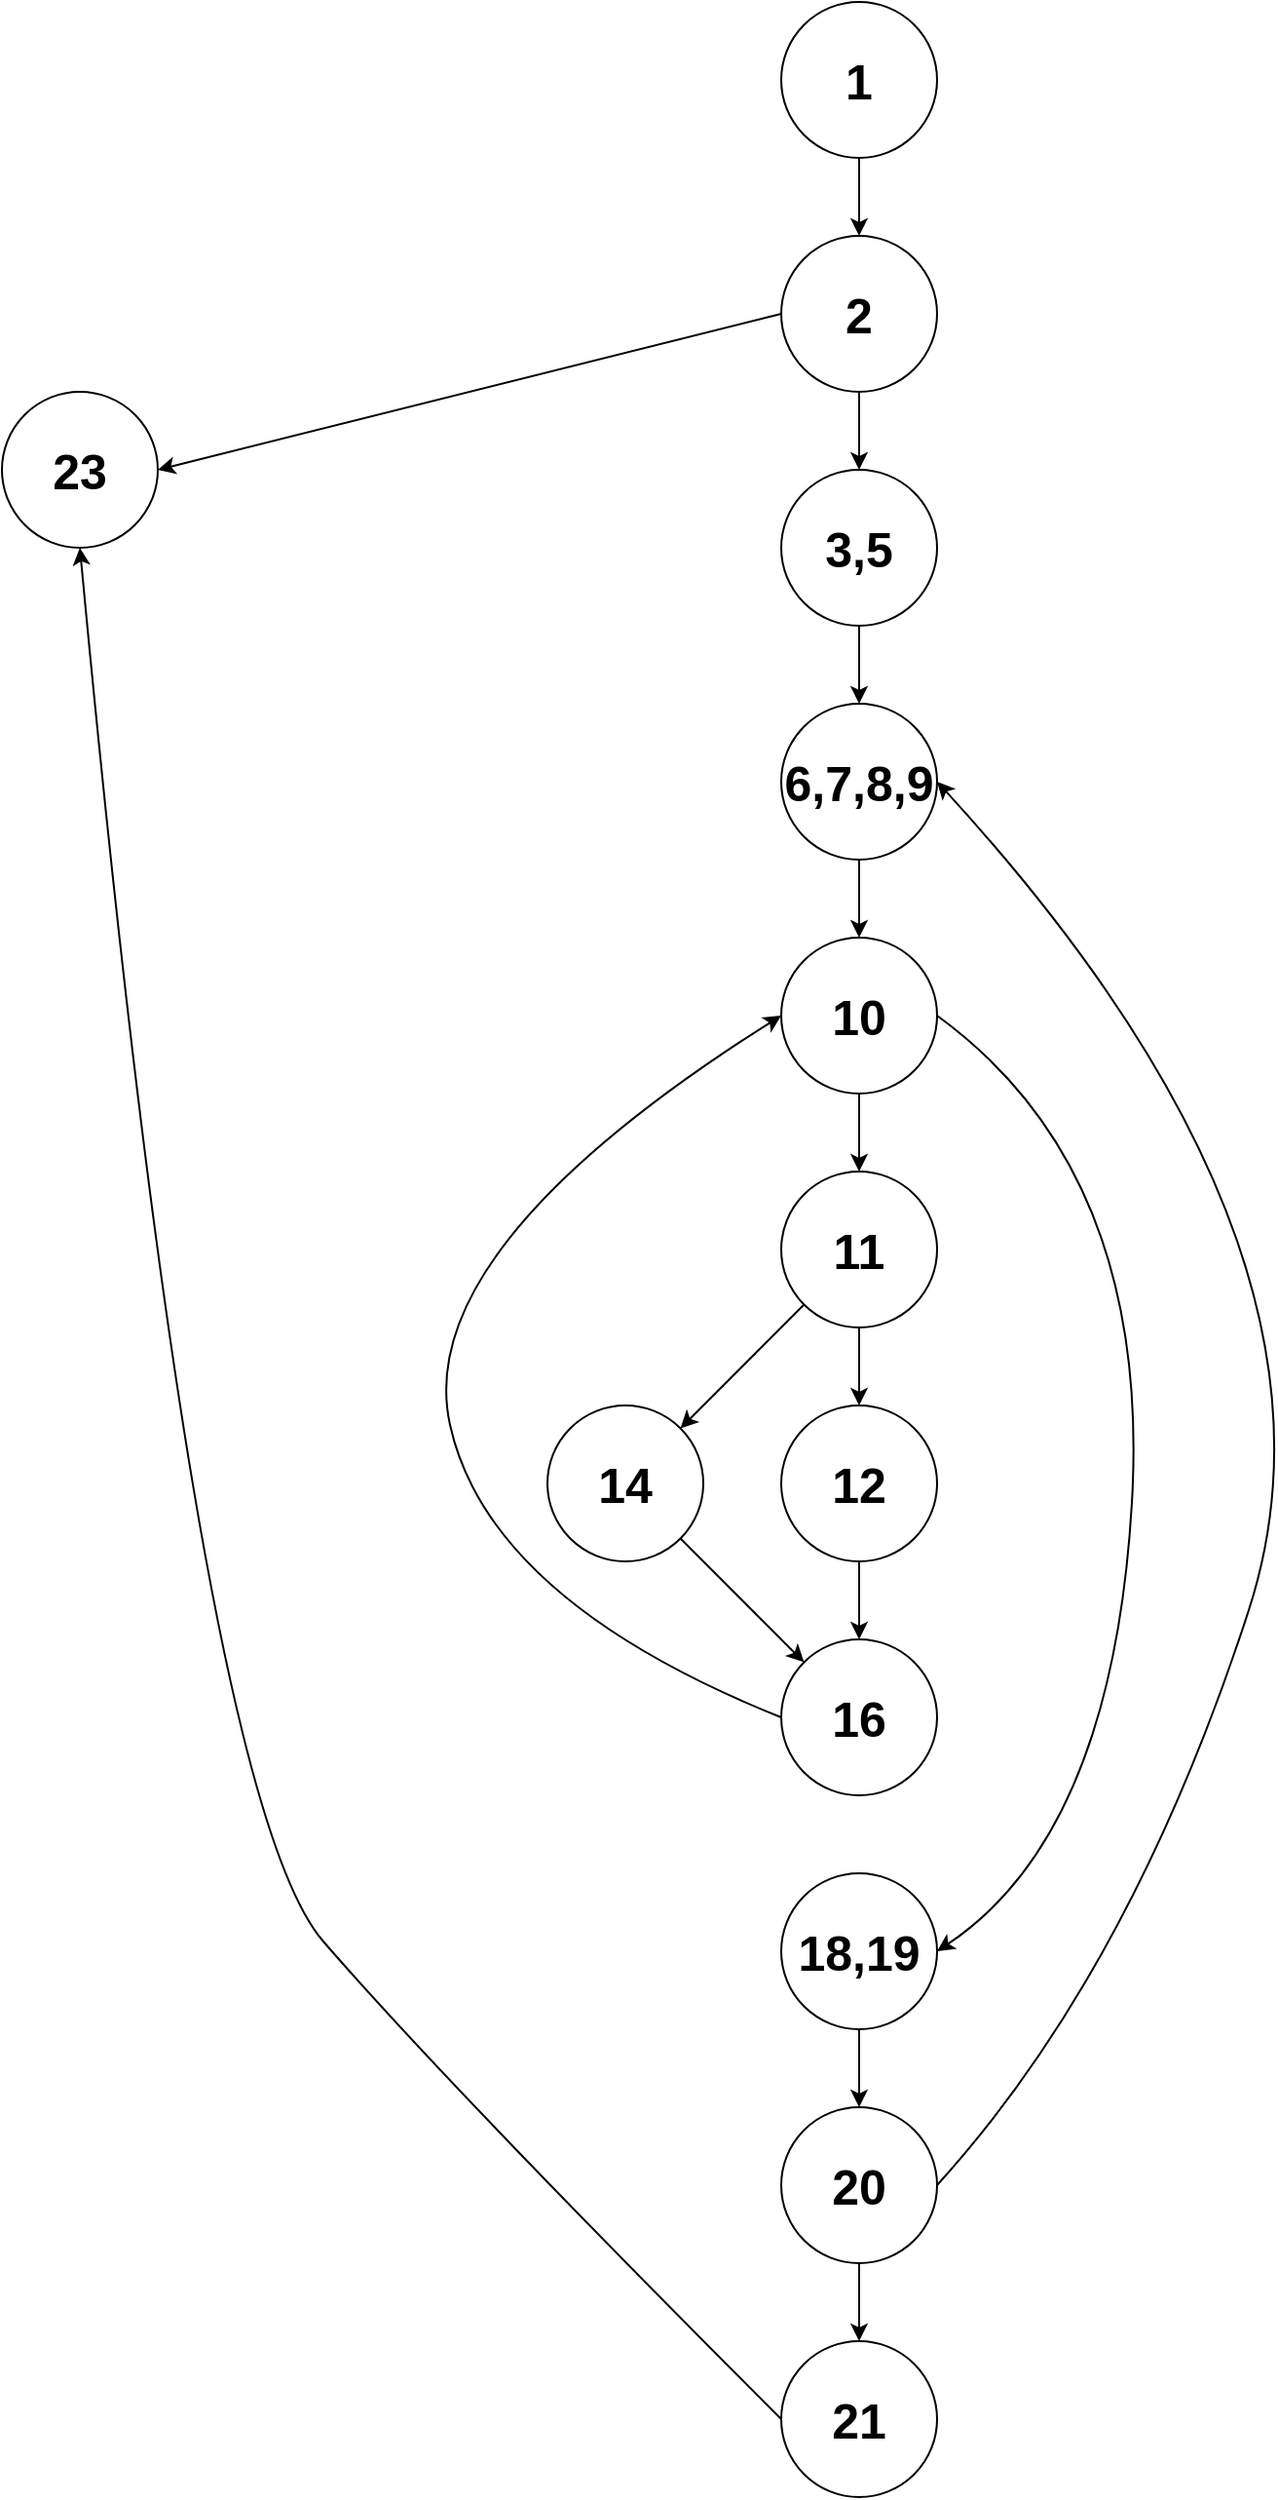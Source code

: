 <mxfile version="15.8.3" type="device"><diagram id="E6broIkE6XTW52jTLEe0" name="Page-1"><mxGraphModel dx="1422" dy="737" grid="1" gridSize="10" guides="1" tooltips="1" connect="1" arrows="1" fold="1" page="1" pageScale="1" pageWidth="827" pageHeight="1169" math="0" shadow="0"><root><mxCell id="0"/><mxCell id="1" parent="0"/><mxCell id="zAtK9j4gzouM3rvtviAr-1" value="1" style="ellipse;whiteSpace=wrap;html=1;aspect=fixed;fontSize=25;fontStyle=1" parent="1" vertex="1"><mxGeometry x="440" y="40" width="80" height="80" as="geometry"/></mxCell><mxCell id="zAtK9j4gzouM3rvtviAr-2" value="2" style="ellipse;whiteSpace=wrap;html=1;aspect=fixed;fontSize=25;fontStyle=1" parent="1" vertex="1"><mxGeometry x="440" y="160" width="80" height="80" as="geometry"/></mxCell><mxCell id="zAtK9j4gzouM3rvtviAr-3" value="3,5" style="ellipse;whiteSpace=wrap;html=1;aspect=fixed;fontSize=25;fontStyle=1" parent="1" vertex="1"><mxGeometry x="440" y="280" width="80" height="80" as="geometry"/></mxCell><mxCell id="zAtK9j4gzouM3rvtviAr-4" value="23" style="ellipse;whiteSpace=wrap;html=1;aspect=fixed;fontSize=25;fontStyle=1" parent="1" vertex="1"><mxGeometry x="40" y="240" width="80" height="80" as="geometry"/></mxCell><mxCell id="zAtK9j4gzouM3rvtviAr-5" value="6,7,8,9" style="ellipse;whiteSpace=wrap;html=1;aspect=fixed;fontSize=25;fontStyle=1" parent="1" vertex="1"><mxGeometry x="440" y="400" width="80" height="80" as="geometry"/></mxCell><mxCell id="zAtK9j4gzouM3rvtviAr-6" value="10" style="ellipse;whiteSpace=wrap;html=1;aspect=fixed;fontSize=25;fontStyle=1" parent="1" vertex="1"><mxGeometry x="440" y="520" width="80" height="80" as="geometry"/></mxCell><mxCell id="zAtK9j4gzouM3rvtviAr-7" value="11" style="ellipse;whiteSpace=wrap;html=1;aspect=fixed;fontSize=25;fontStyle=1" parent="1" vertex="1"><mxGeometry x="440" y="640" width="80" height="80" as="geometry"/></mxCell><mxCell id="zAtK9j4gzouM3rvtviAr-8" value="14" style="ellipse;whiteSpace=wrap;html=1;aspect=fixed;fontSize=25;fontStyle=1" parent="1" vertex="1"><mxGeometry x="320" y="760" width="80" height="80" as="geometry"/></mxCell><mxCell id="zAtK9j4gzouM3rvtviAr-9" value="12" style="ellipse;whiteSpace=wrap;html=1;aspect=fixed;fontSize=25;fontStyle=1" parent="1" vertex="1"><mxGeometry x="440" y="760" width="80" height="80" as="geometry"/></mxCell><mxCell id="zAtK9j4gzouM3rvtviAr-10" value="16" style="ellipse;whiteSpace=wrap;html=1;aspect=fixed;fontSize=25;fontStyle=1" parent="1" vertex="1"><mxGeometry x="440" y="880" width="80" height="80" as="geometry"/></mxCell><mxCell id="zAtK9j4gzouM3rvtviAr-11" value="18,19" style="ellipse;whiteSpace=wrap;html=1;aspect=fixed;fontSize=25;fontStyle=1" parent="1" vertex="1"><mxGeometry x="440" y="1000" width="80" height="80" as="geometry"/></mxCell><mxCell id="zAtK9j4gzouM3rvtviAr-12" value="20" style="ellipse;whiteSpace=wrap;html=1;aspect=fixed;fontSize=25;fontStyle=1" parent="1" vertex="1"><mxGeometry x="440" y="1120" width="80" height="80" as="geometry"/></mxCell><mxCell id="zAtK9j4gzouM3rvtviAr-13" value="21" style="ellipse;whiteSpace=wrap;html=1;aspect=fixed;fontSize=25;fontStyle=1" parent="1" vertex="1"><mxGeometry x="440" y="1240" width="80" height="80" as="geometry"/></mxCell><mxCell id="zAtK9j4gzouM3rvtviAr-16" value="" style="endArrow=classic;html=1;rounded=0;fontSize=25;entryX=0.5;entryY=0;entryDx=0;entryDy=0;exitX=0.5;exitY=1;exitDx=0;exitDy=0;" parent="1" source="zAtK9j4gzouM3rvtviAr-1" target="zAtK9j4gzouM3rvtviAr-2" edge="1"><mxGeometry width="50" height="50" relative="1" as="geometry"><mxPoint x="450" y="170" as="sourcePoint"/><mxPoint x="500" y="120" as="targetPoint"/></mxGeometry></mxCell><mxCell id="zAtK9j4gzouM3rvtviAr-17" value="" style="endArrow=classic;html=1;rounded=0;fontSize=25;entryX=0.5;entryY=0;entryDx=0;entryDy=0;exitX=0.5;exitY=1;exitDx=0;exitDy=0;" parent="1" source="zAtK9j4gzouM3rvtviAr-2" target="zAtK9j4gzouM3rvtviAr-3" edge="1"><mxGeometry width="50" height="50" relative="1" as="geometry"><mxPoint x="460" y="290" as="sourcePoint"/><mxPoint x="510" y="240" as="targetPoint"/></mxGeometry></mxCell><mxCell id="zAtK9j4gzouM3rvtviAr-18" value="" style="endArrow=classic;html=1;rounded=0;fontSize=25;entryX=0.5;entryY=0;entryDx=0;entryDy=0;exitX=0.5;exitY=1;exitDx=0;exitDy=0;" parent="1" source="zAtK9j4gzouM3rvtviAr-3" target="zAtK9j4gzouM3rvtviAr-5" edge="1"><mxGeometry width="50" height="50" relative="1" as="geometry"><mxPoint x="460" y="410" as="sourcePoint"/><mxPoint x="510" y="360" as="targetPoint"/></mxGeometry></mxCell><mxCell id="zAtK9j4gzouM3rvtviAr-19" value="" style="endArrow=classic;html=1;rounded=0;fontSize=25;entryX=0.5;entryY=0;entryDx=0;entryDy=0;exitX=0.5;exitY=1;exitDx=0;exitDy=0;" parent="1" source="zAtK9j4gzouM3rvtviAr-5" target="zAtK9j4gzouM3rvtviAr-6" edge="1"><mxGeometry width="50" height="50" relative="1" as="geometry"><mxPoint x="460" y="530" as="sourcePoint"/><mxPoint x="510" y="480" as="targetPoint"/></mxGeometry></mxCell><mxCell id="zAtK9j4gzouM3rvtviAr-20" value="" style="endArrow=classic;html=1;rounded=0;fontSize=25;entryX=0.5;entryY=0;entryDx=0;entryDy=0;exitX=0.5;exitY=1;exitDx=0;exitDy=0;" parent="1" source="zAtK9j4gzouM3rvtviAr-6" target="zAtK9j4gzouM3rvtviAr-7" edge="1"><mxGeometry width="50" height="50" relative="1" as="geometry"><mxPoint x="450" y="650" as="sourcePoint"/><mxPoint x="500" y="600" as="targetPoint"/></mxGeometry></mxCell><mxCell id="zAtK9j4gzouM3rvtviAr-21" value="" style="endArrow=classic;html=1;rounded=0;fontSize=25;entryX=0.5;entryY=0;entryDx=0;entryDy=0;exitX=0.5;exitY=1;exitDx=0;exitDy=0;" parent="1" source="zAtK9j4gzouM3rvtviAr-7" target="zAtK9j4gzouM3rvtviAr-9" edge="1"><mxGeometry width="50" height="50" relative="1" as="geometry"><mxPoint x="450" y="770" as="sourcePoint"/><mxPoint x="500" y="720" as="targetPoint"/></mxGeometry></mxCell><mxCell id="zAtK9j4gzouM3rvtviAr-22" value="" style="endArrow=classic;html=1;rounded=0;fontSize=25;entryX=0.5;entryY=0;entryDx=0;entryDy=0;exitX=0.5;exitY=1;exitDx=0;exitDy=0;" parent="1" source="zAtK9j4gzouM3rvtviAr-9" target="zAtK9j4gzouM3rvtviAr-10" edge="1"><mxGeometry width="50" height="50" relative="1" as="geometry"><mxPoint x="450" y="890" as="sourcePoint"/><mxPoint x="500" y="840" as="targetPoint"/></mxGeometry></mxCell><mxCell id="zAtK9j4gzouM3rvtviAr-24" value="" style="endArrow=classic;html=1;rounded=0;fontSize=25;entryX=0.5;entryY=0;entryDx=0;entryDy=0;exitX=0.5;exitY=1;exitDx=0;exitDy=0;" parent="1" source="zAtK9j4gzouM3rvtviAr-11" target="zAtK9j4gzouM3rvtviAr-12" edge="1"><mxGeometry width="50" height="50" relative="1" as="geometry"><mxPoint x="450" y="1130" as="sourcePoint"/><mxPoint x="500" y="1080" as="targetPoint"/></mxGeometry></mxCell><mxCell id="zAtK9j4gzouM3rvtviAr-25" value="" style="endArrow=classic;html=1;rounded=0;fontSize=25;entryX=0.5;entryY=0;entryDx=0;entryDy=0;exitX=0.5;exitY=1;exitDx=0;exitDy=0;" parent="1" source="zAtK9j4gzouM3rvtviAr-12" target="zAtK9j4gzouM3rvtviAr-13" edge="1"><mxGeometry width="50" height="50" relative="1" as="geometry"><mxPoint x="460" y="1250" as="sourcePoint"/><mxPoint x="510" y="1200" as="targetPoint"/></mxGeometry></mxCell><mxCell id="zAtK9j4gzouM3rvtviAr-26" value="" style="endArrow=classic;html=1;rounded=0;fontSize=25;entryX=1;entryY=0;entryDx=0;entryDy=0;exitX=0;exitY=1;exitDx=0;exitDy=0;" parent="1" source="zAtK9j4gzouM3rvtviAr-7" target="zAtK9j4gzouM3rvtviAr-8" edge="1"><mxGeometry width="50" height="50" relative="1" as="geometry"><mxPoint x="360" y="730" as="sourcePoint"/><mxPoint x="410" y="680" as="targetPoint"/></mxGeometry></mxCell><mxCell id="zAtK9j4gzouM3rvtviAr-27" value="" style="endArrow=classic;html=1;rounded=0;fontSize=25;entryX=0;entryY=0;entryDx=0;entryDy=0;exitX=1;exitY=1;exitDx=0;exitDy=0;" parent="1" source="zAtK9j4gzouM3rvtviAr-8" target="zAtK9j4gzouM3rvtviAr-10" edge="1"><mxGeometry width="50" height="50" relative="1" as="geometry"><mxPoint x="390" y="830" as="sourcePoint"/><mxPoint x="440" y="780" as="targetPoint"/></mxGeometry></mxCell><mxCell id="zAtK9j4gzouM3rvtviAr-30" value="" style="curved=1;endArrow=classic;html=1;rounded=0;fontSize=25;exitX=0;exitY=0.5;exitDx=0;exitDy=0;entryX=0;entryY=0.5;entryDx=0;entryDy=0;" parent="1" source="zAtK9j4gzouM3rvtviAr-10" target="zAtK9j4gzouM3rvtviAr-6" edge="1"><mxGeometry width="50" height="50" relative="1" as="geometry"><mxPoint x="240" y="860" as="sourcePoint"/><mxPoint x="290" y="810" as="targetPoint"/><Array as="points"><mxPoint x="290" y="860"/><mxPoint x="250" y="680"/></Array></mxGeometry></mxCell><mxCell id="zAtK9j4gzouM3rvtviAr-31" value="" style="curved=1;endArrow=classic;html=1;rounded=0;fontSize=25;exitX=1;exitY=0.5;exitDx=0;exitDy=0;entryX=1;entryY=0.5;entryDx=0;entryDy=0;" parent="1" source="zAtK9j4gzouM3rvtviAr-6" target="zAtK9j4gzouM3rvtviAr-11" edge="1"><mxGeometry width="50" height="50" relative="1" as="geometry"><mxPoint x="640" y="700" as="sourcePoint"/><mxPoint x="600" y="940" as="targetPoint"/><Array as="points"><mxPoint x="630" y="640"/><mxPoint x="610" y="980"/></Array></mxGeometry></mxCell><mxCell id="zAtK9j4gzouM3rvtviAr-32" value="" style="curved=1;endArrow=classic;html=1;rounded=0;fontSize=25;exitX=1;exitY=0.5;exitDx=0;exitDy=0;entryX=1;entryY=0.5;entryDx=0;entryDy=0;" parent="1" source="zAtK9j4gzouM3rvtviAr-12" target="zAtK9j4gzouM3rvtviAr-5" edge="1"><mxGeometry width="50" height="50" relative="1" as="geometry"><mxPoint x="570" y="1180" as="sourcePoint"/><mxPoint x="750" y="520" as="targetPoint"/><Array as="points"><mxPoint x="620" y="1050"/><mxPoint x="740" y="680"/></Array></mxGeometry></mxCell><mxCell id="zAtK9j4gzouM3rvtviAr-33" value="" style="curved=1;endArrow=classic;html=1;rounded=0;fontSize=25;exitX=0;exitY=0.5;exitDx=0;exitDy=0;entryX=0.5;entryY=1;entryDx=0;entryDy=0;" parent="1" source="zAtK9j4gzouM3rvtviAr-13" target="zAtK9j4gzouM3rvtviAr-4" edge="1"><mxGeometry width="50" height="50" relative="1" as="geometry"><mxPoint x="190" y="1130" as="sourcePoint"/><mxPoint x="240" y="1080" as="targetPoint"/><Array as="points"><mxPoint x="270" y="1110"/><mxPoint x="140" y="960"/></Array></mxGeometry></mxCell><mxCell id="zAtK9j4gzouM3rvtviAr-34" value="" style="endArrow=classic;html=1;rounded=0;fontSize=25;exitX=0;exitY=0.5;exitDx=0;exitDy=0;entryX=1;entryY=0.5;entryDx=0;entryDy=0;" parent="1" source="zAtK9j4gzouM3rvtviAr-2" target="zAtK9j4gzouM3rvtviAr-4" edge="1"><mxGeometry width="50" height="50" relative="1" as="geometry"><mxPoint x="100" y="530" as="sourcePoint"/><mxPoint x="150" y="480" as="targetPoint"/></mxGeometry></mxCell></root></mxGraphModel></diagram></mxfile>